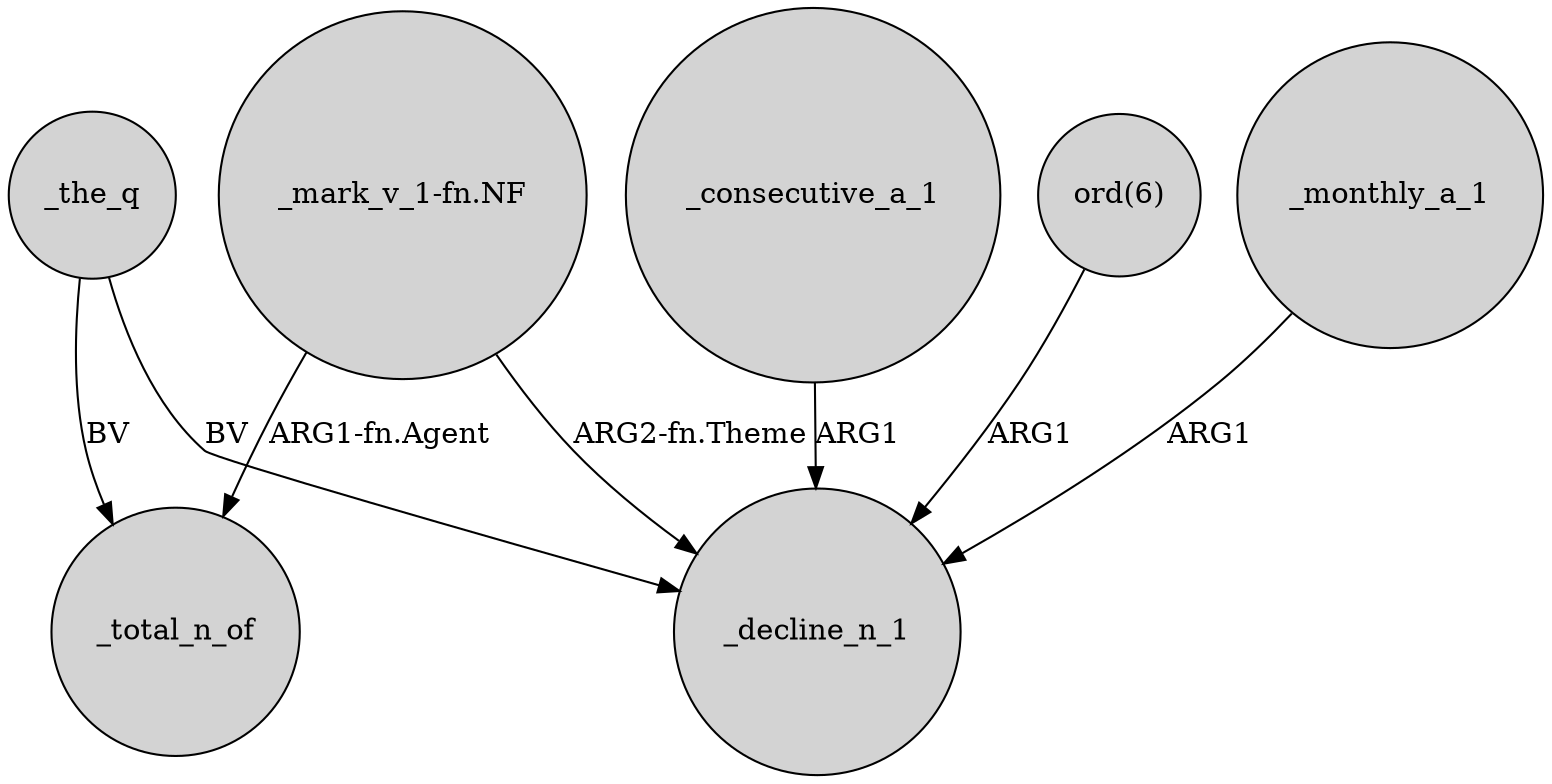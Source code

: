 digraph {
	node [shape=circle style=filled]
	"ord(6)" -> _decline_n_1 [label=ARG1]
	_the_q -> _decline_n_1 [label=BV]
	"_mark_v_1-fn.NF" -> _decline_n_1 [label="ARG2-fn.Theme"]
	_monthly_a_1 -> _decline_n_1 [label=ARG1]
	"_mark_v_1-fn.NF" -> _total_n_of [label="ARG1-fn.Agent"]
	_consecutive_a_1 -> _decline_n_1 [label=ARG1]
	_the_q -> _total_n_of [label=BV]
}
